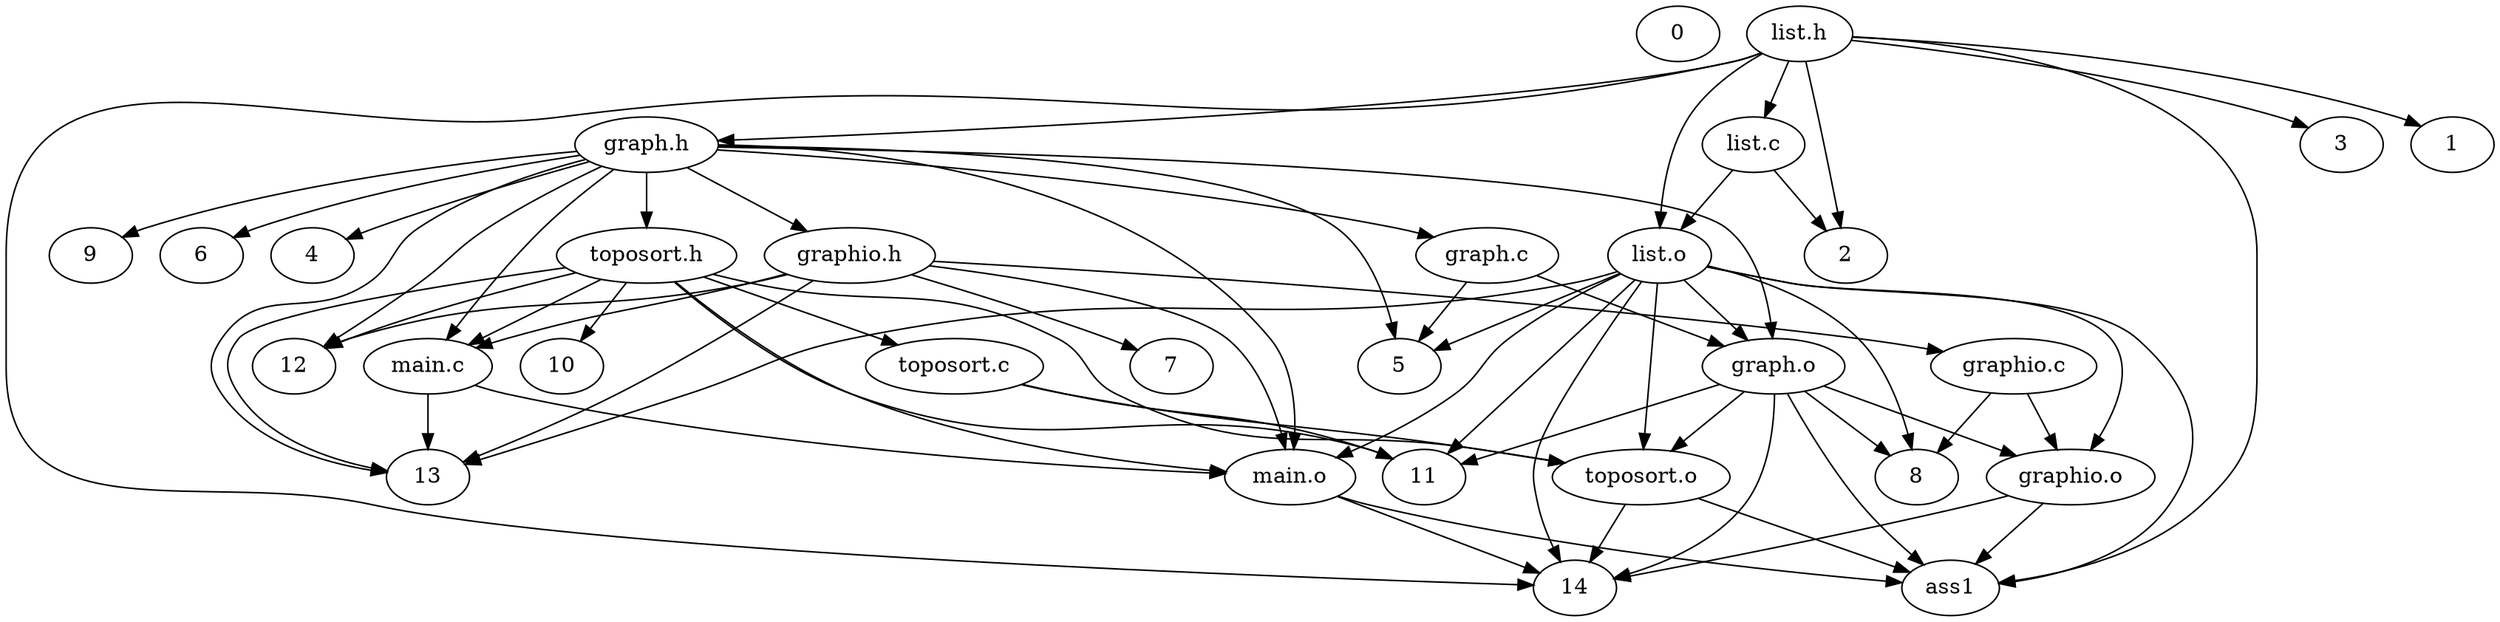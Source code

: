 digraph {
  0"list.h" -> { 14"ass1"  3"graph.h"  2"list.o"  1"list.c" }
  1"list.c" -> { 2"list.o" }
  2"list.o" -> { 13"main.o"  14"ass1"  11"toposort.o"  8"graphio.o"  5"graph.o" }
  3"graph.h" -> { 13"main.o"  12"main.c"  9"toposort.h"  6"graphio.h"  5"graph.o"  4"graph.c" }
  4"graph.c" -> { 5"graph.o" }
  5"graph.o" -> { 14"ass1"  11"toposort.o"  8"graphio.o" }
  6"graphio.h" -> { 13"main.o"  12"main.c"  7"graphio.c" }
  7"graphio.c" -> { 8"graphio.o" }
  8"graphio.o" -> { 14"ass1" }
  9"toposort.h" -> { 13"main.o"  12"main.c"  11"toposort.o"  10"toposort.c" }
  10"toposort.c" -> { 11"toposort.o" }
  11"toposort.o" -> { 14"ass1" }
  12"main.c" -> { 13"main.o" }
  13"main.o" -> { 14"ass1" }
  14"ass1"
}
